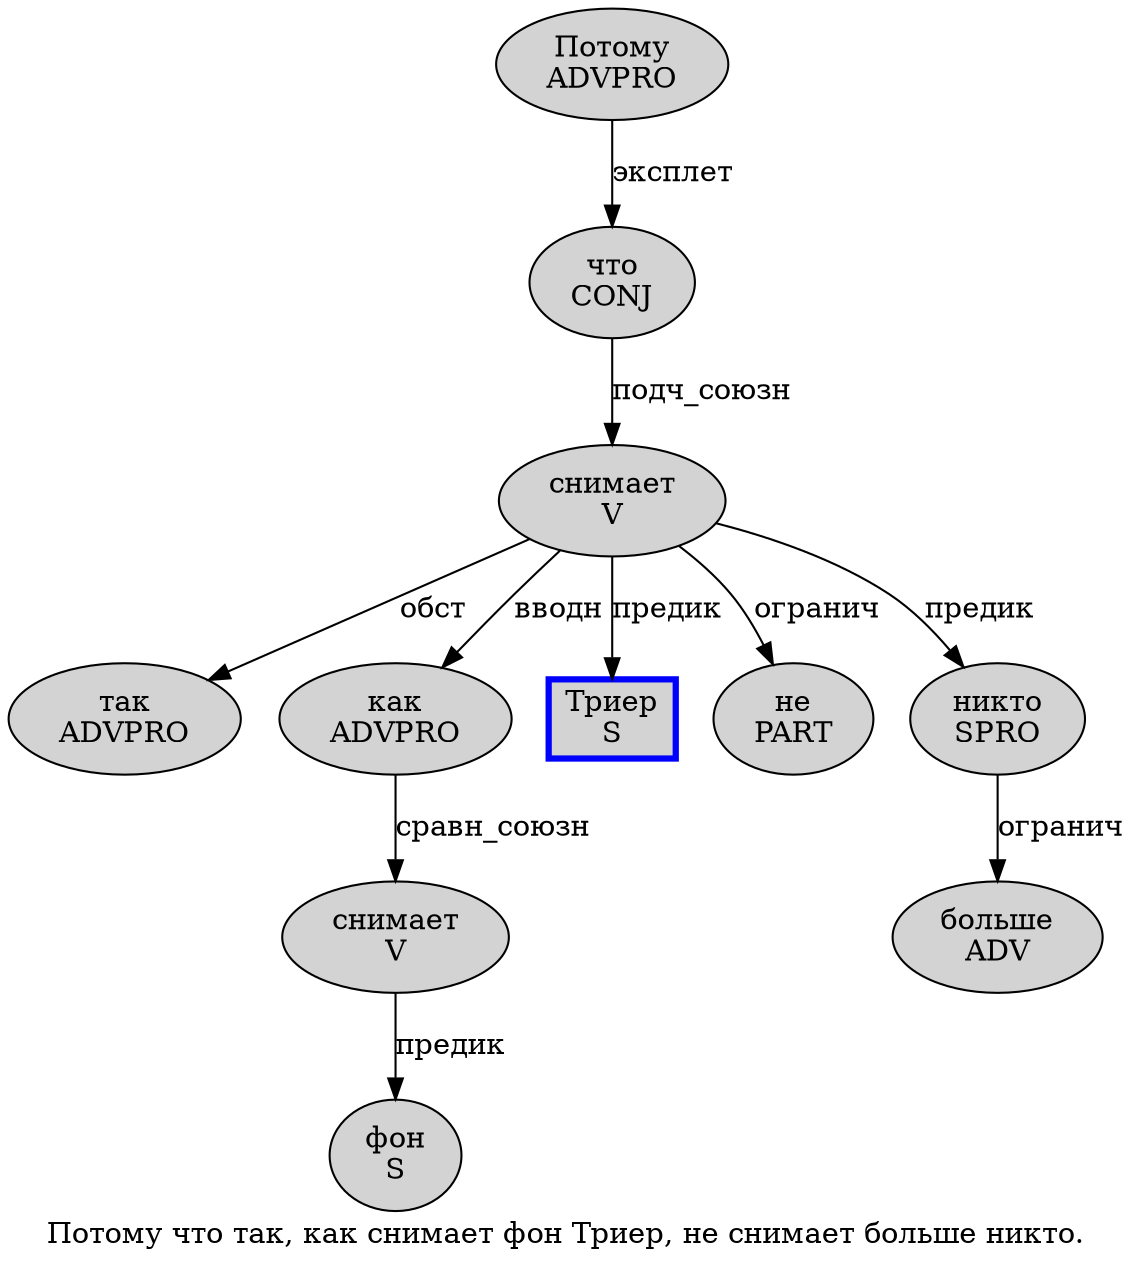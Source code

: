 digraph SENTENCE_1910 {
	graph [label="Потому что так, как снимает фон Триер, не снимает больше никто."]
	node [style=filled]
		0 [label="Потому
ADVPRO" color="" fillcolor=lightgray penwidth=1 shape=ellipse]
		1 [label="что
CONJ" color="" fillcolor=lightgray penwidth=1 shape=ellipse]
		2 [label="так
ADVPRO" color="" fillcolor=lightgray penwidth=1 shape=ellipse]
		4 [label="как
ADVPRO" color="" fillcolor=lightgray penwidth=1 shape=ellipse]
		5 [label="снимает
V" color="" fillcolor=lightgray penwidth=1 shape=ellipse]
		6 [label="фон
S" color="" fillcolor=lightgray penwidth=1 shape=ellipse]
		7 [label="Триер
S" color=blue fillcolor=lightgray penwidth=3 shape=box]
		9 [label="не
PART" color="" fillcolor=lightgray penwidth=1 shape=ellipse]
		10 [label="снимает
V" color="" fillcolor=lightgray penwidth=1 shape=ellipse]
		11 [label="больше
ADV" color="" fillcolor=lightgray penwidth=1 shape=ellipse]
		12 [label="никто
SPRO" color="" fillcolor=lightgray penwidth=1 shape=ellipse]
			4 -> 5 [label="сравн_союзн"]
			1 -> 10 [label="подч_союзн"]
			0 -> 1 [label="эксплет"]
			12 -> 11 [label="огранич"]
			10 -> 2 [label="обст"]
			10 -> 4 [label="вводн"]
			10 -> 7 [label="предик"]
			10 -> 9 [label="огранич"]
			10 -> 12 [label="предик"]
			5 -> 6 [label="предик"]
}